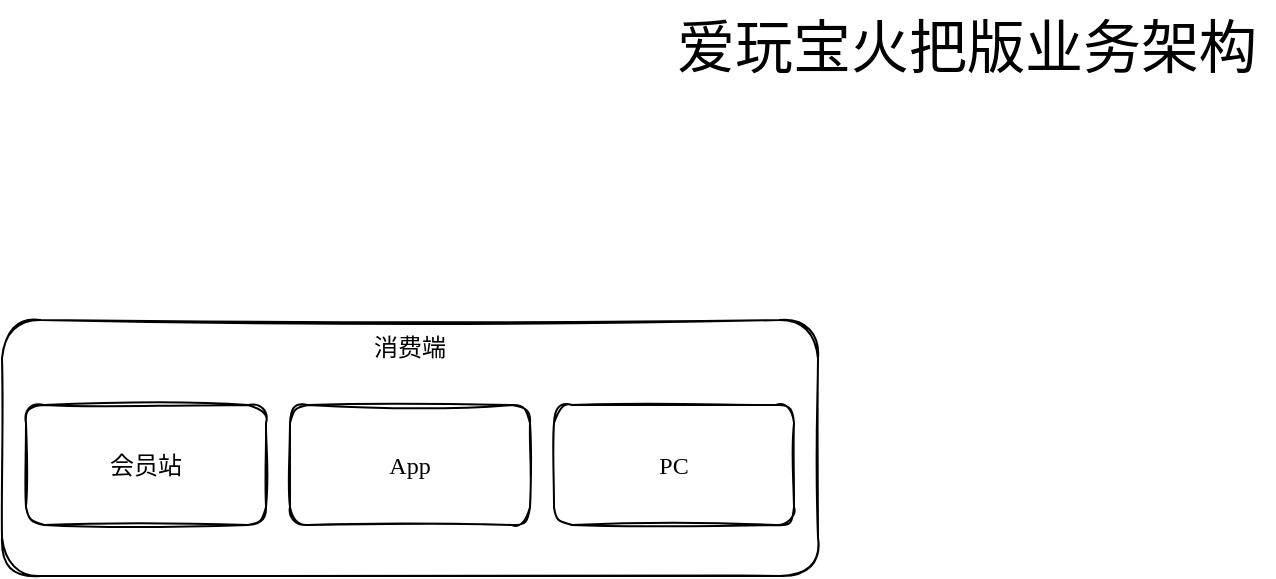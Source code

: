 <mxfile version="20.2.3" type="github">
  <diagram id="V4tntubHUzGJTWUHPKY7" name="第 1 页">
    <mxGraphModel dx="2206" dy="803" grid="0" gridSize="10" guides="1" tooltips="1" connect="1" arrows="1" fold="1" page="0" pageScale="1" pageWidth="827" pageHeight="1169" math="0" shadow="0">
      <root>
        <mxCell id="0" />
        <mxCell id="1" parent="0" />
        <mxCell id="BHr4r6qDHze7V1CES1Pj-1" value="爱玩宝火把版业务架构" style="text;html=1;align=center;verticalAlign=middle;resizable=0;points=[];autosize=1;strokeColor=none;fillColor=none;hachureGap=4;fontFamily=Comic Sans MS;fontSize=29;sketch=1;rounded=1;" vertex="1" parent="1">
          <mxGeometry x="-185" y="190" width="308" height="47" as="geometry" />
        </mxCell>
        <mxCell id="BHr4r6qDHze7V1CES1Pj-6" value="消费端" style="rounded=1;whiteSpace=wrap;html=1;sketch=1;hachureGap=4;fontFamily=Comic Sans MS;fontSize=12;verticalAlign=top;" vertex="1" parent="1">
          <mxGeometry x="-513" y="350" width="408" height="128" as="geometry" />
        </mxCell>
        <mxCell id="BHr4r6qDHze7V1CES1Pj-7" value="会员站" style="rounded=1;whiteSpace=wrap;html=1;sketch=1;hachureGap=4;fontFamily=Comic Sans MS;fontSize=12;" vertex="1" parent="1">
          <mxGeometry x="-501" y="392.5" width="120" height="60" as="geometry" />
        </mxCell>
        <mxCell id="BHr4r6qDHze7V1CES1Pj-8" value="App" style="whiteSpace=wrap;html=1;rounded=1;sketch=1;hachureGap=4;fontFamily=Comic Sans MS;fontSize=12;" vertex="1" parent="1">
          <mxGeometry x="-369" y="392.5" width="120" height="60" as="geometry" />
        </mxCell>
        <mxCell id="BHr4r6qDHze7V1CES1Pj-9" value="PC" style="whiteSpace=wrap;html=1;rounded=1;sketch=1;hachureGap=4;fontFamily=Comic Sans MS;fontSize=12;" vertex="1" parent="1">
          <mxGeometry x="-237" y="392.5" width="120" height="60" as="geometry" />
        </mxCell>
      </root>
    </mxGraphModel>
  </diagram>
</mxfile>
